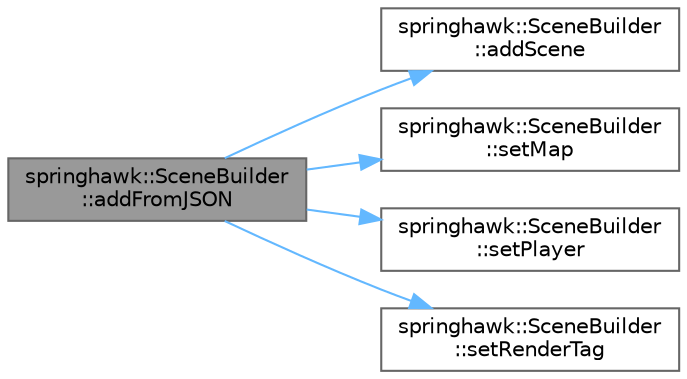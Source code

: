digraph "springhawk::SceneBuilder::addFromJSON"
{
 // LATEX_PDF_SIZE
  bgcolor="transparent";
  edge [fontname=Helvetica,fontsize=10,labelfontname=Helvetica,labelfontsize=10];
  node [fontname=Helvetica,fontsize=10,shape=box,height=0.2,width=0.4];
  rankdir="LR";
  Node1 [id="Node000001",label="springhawk::SceneBuilder\l::addFromJSON",height=0.2,width=0.4,color="gray40", fillcolor="grey60", style="filled", fontcolor="black",tooltip=" "];
  Node1 -> Node2 [id="edge1_Node000001_Node000002",color="steelblue1",style="solid",tooltip=" "];
  Node2 [id="Node000002",label="springhawk::SceneBuilder\l::addScene",height=0.2,width=0.4,color="grey40", fillcolor="white", style="filled",URL="$classspringhawk_1_1_scene_builder.html#aa93462b5c0c137047576686bbfea510c",tooltip=" "];
  Node1 -> Node3 [id="edge2_Node000001_Node000003",color="steelblue1",style="solid",tooltip=" "];
  Node3 [id="Node000003",label="springhawk::SceneBuilder\l::setMap",height=0.2,width=0.4,color="grey40", fillcolor="white", style="filled",URL="$classspringhawk_1_1_scene_builder.html#a8ec8fd6bd4b0239c767fdae16f4f1669",tooltip=" "];
  Node1 -> Node4 [id="edge3_Node000001_Node000004",color="steelblue1",style="solid",tooltip=" "];
  Node4 [id="Node000004",label="springhawk::SceneBuilder\l::setPlayer",height=0.2,width=0.4,color="grey40", fillcolor="white", style="filled",URL="$classspringhawk_1_1_scene_builder.html#a2079a069a60268850612006d2757819f",tooltip=" "];
  Node1 -> Node5 [id="edge4_Node000001_Node000005",color="steelblue1",style="solid",tooltip=" "];
  Node5 [id="Node000005",label="springhawk::SceneBuilder\l::setRenderTag",height=0.2,width=0.4,color="grey40", fillcolor="white", style="filled",URL="$classspringhawk_1_1_scene_builder.html#add809eb84e0f836dc1e818253dc06608",tooltip=" "];
}
